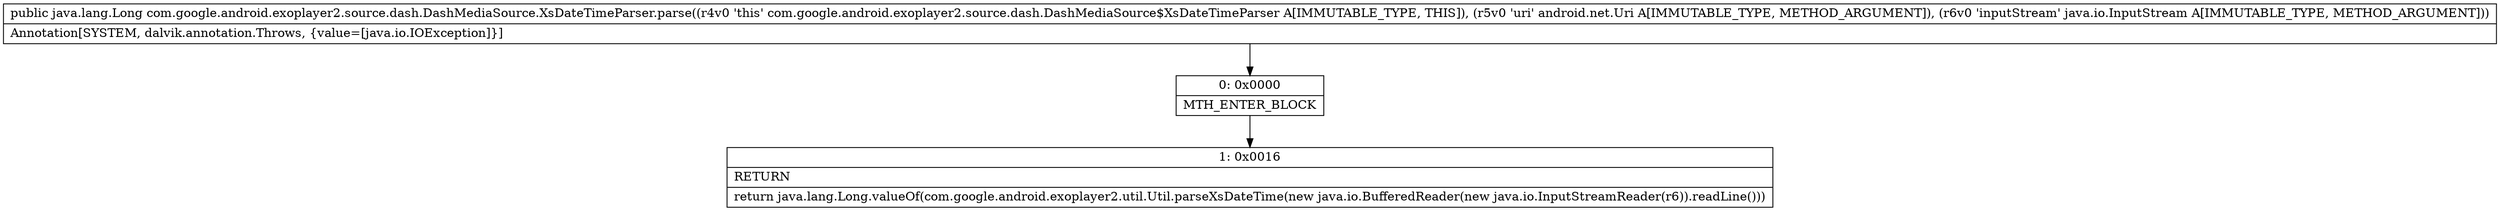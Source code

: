 digraph "CFG forcom.google.android.exoplayer2.source.dash.DashMediaSource.XsDateTimeParser.parse(Landroid\/net\/Uri;Ljava\/io\/InputStream;)Ljava\/lang\/Long;" {
Node_0 [shape=record,label="{0\:\ 0x0000|MTH_ENTER_BLOCK\l}"];
Node_1 [shape=record,label="{1\:\ 0x0016|RETURN\l|return java.lang.Long.valueOf(com.google.android.exoplayer2.util.Util.parseXsDateTime(new java.io.BufferedReader(new java.io.InputStreamReader(r6)).readLine()))\l}"];
MethodNode[shape=record,label="{public java.lang.Long com.google.android.exoplayer2.source.dash.DashMediaSource.XsDateTimeParser.parse((r4v0 'this' com.google.android.exoplayer2.source.dash.DashMediaSource$XsDateTimeParser A[IMMUTABLE_TYPE, THIS]), (r5v0 'uri' android.net.Uri A[IMMUTABLE_TYPE, METHOD_ARGUMENT]), (r6v0 'inputStream' java.io.InputStream A[IMMUTABLE_TYPE, METHOD_ARGUMENT]))  | Annotation[SYSTEM, dalvik.annotation.Throws, \{value=[java.io.IOException]\}]\l}"];
MethodNode -> Node_0;
Node_0 -> Node_1;
}

